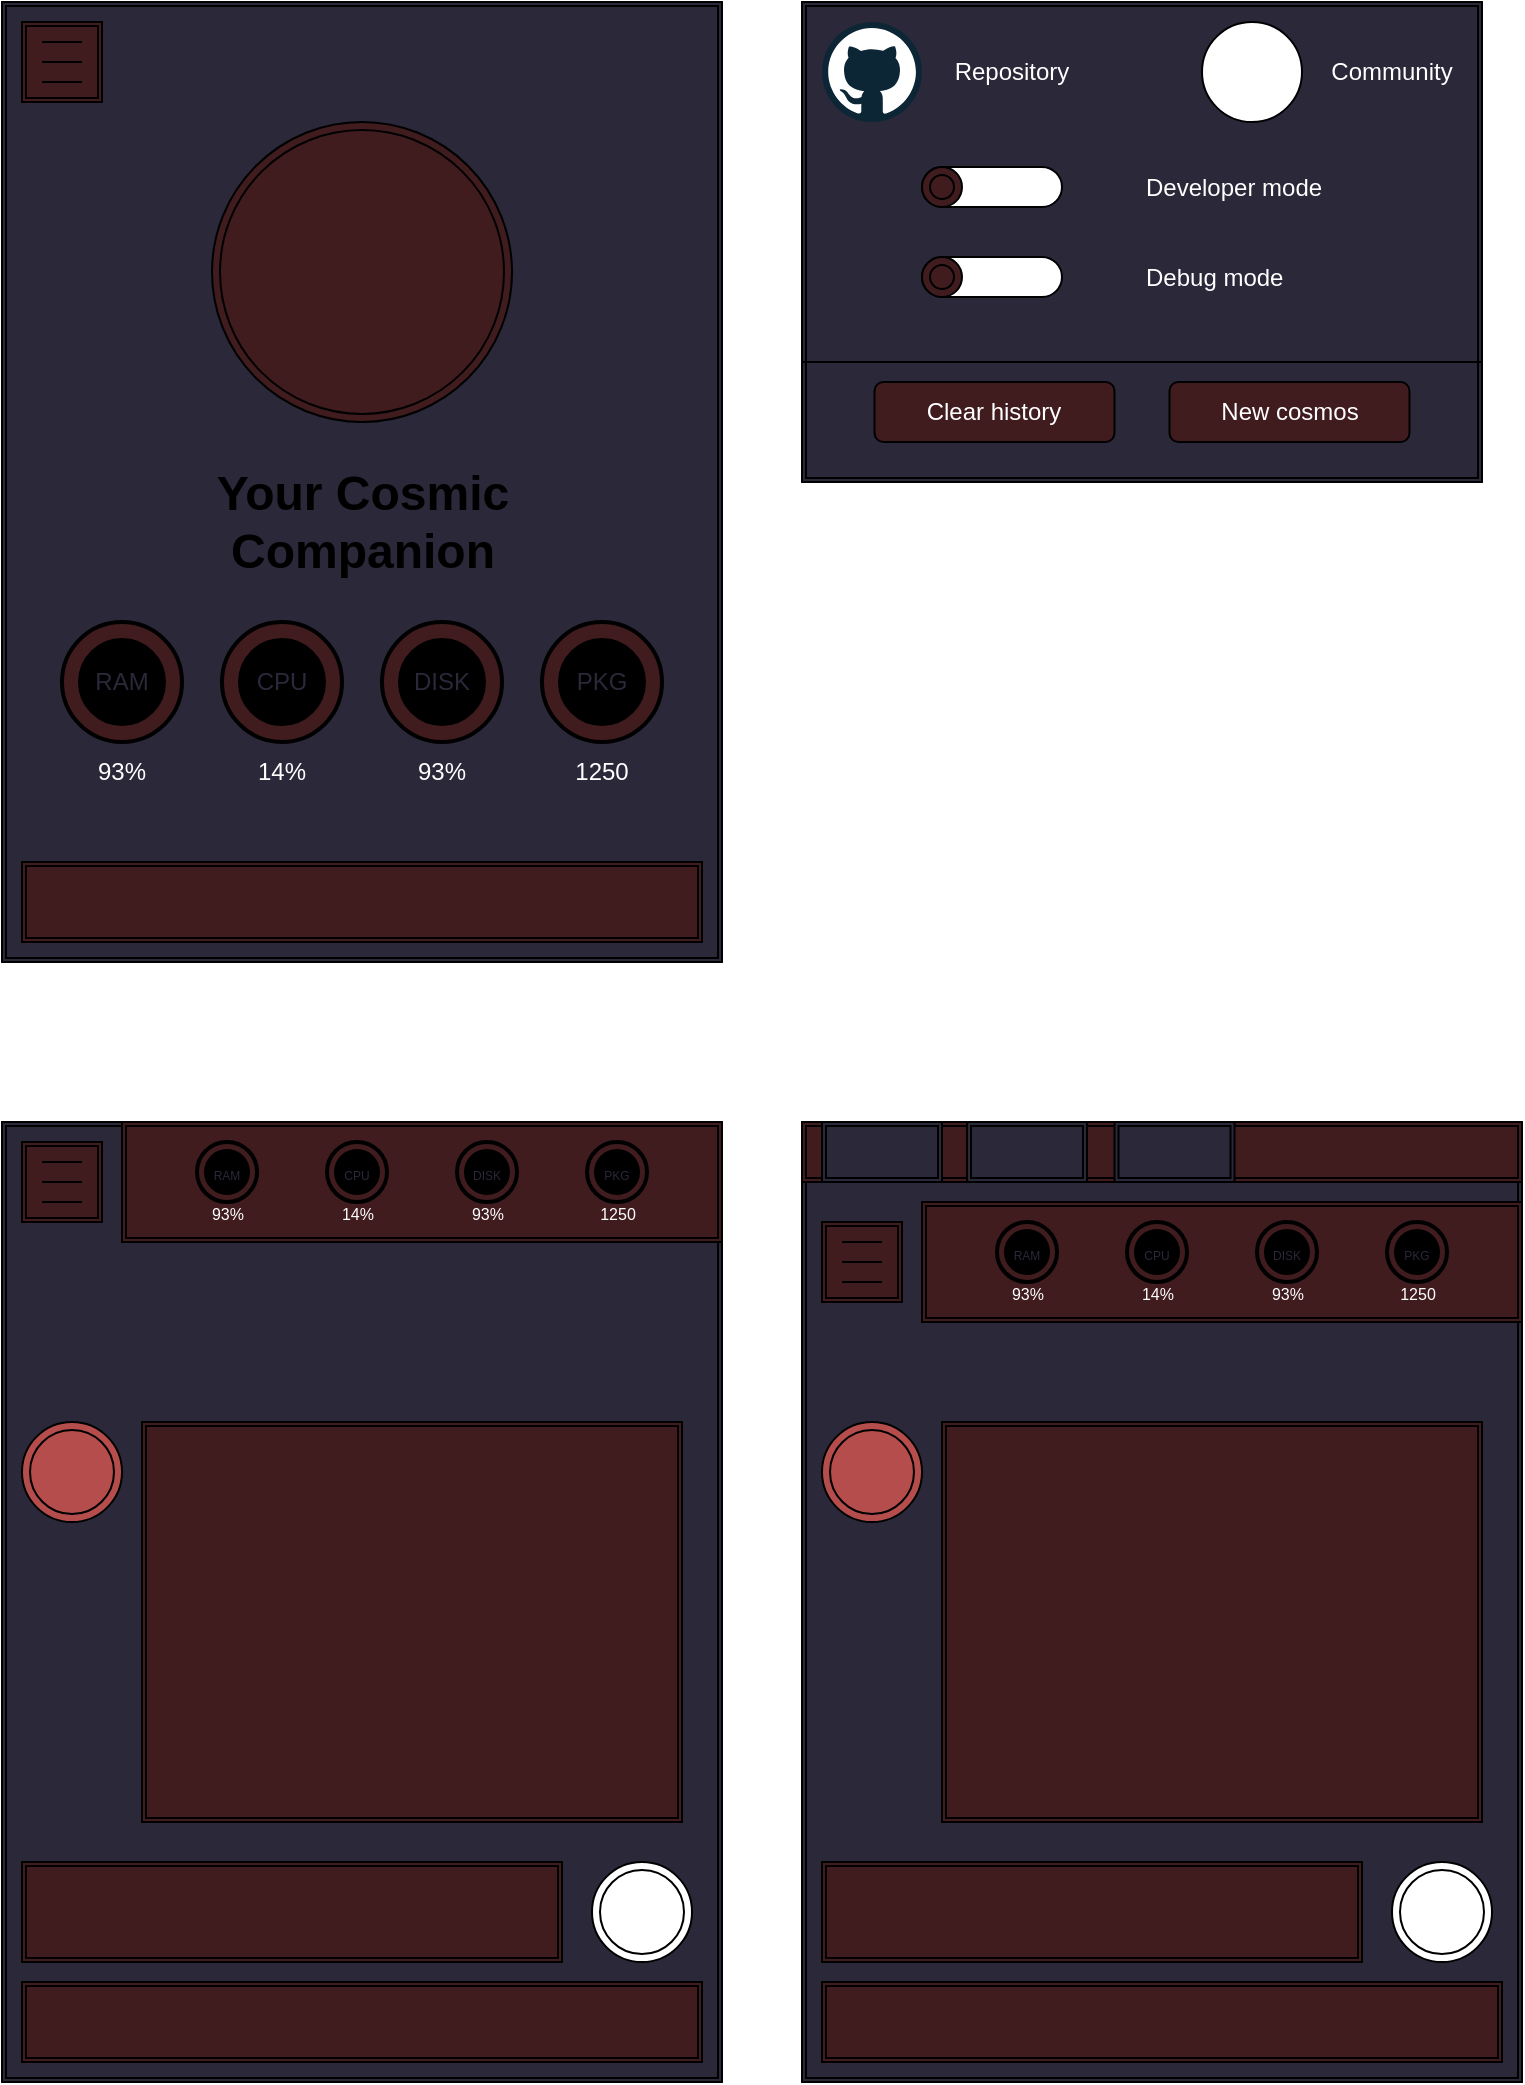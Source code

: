 <mxfile>
    <diagram id="yzIbM_FiSoW3WSIiw5HU" name="Client">
        <mxGraphModel dx="1431" dy="873" grid="1" gridSize="10" guides="1" tooltips="1" connect="1" arrows="1" fold="1" page="1" pageScale="1" pageWidth="827" pageHeight="1169" math="0" shadow="0">
            <root>
                <mxCell id="0"/>
                <mxCell id="1" parent="0"/>
                <mxCell id="2" value="" style="shape=ext;double=1;rounded=0;whiteSpace=wrap;html=1;fillColor=#2A2839;" vertex="1" parent="1">
                    <mxGeometry x="40" y="40" width="360" height="480" as="geometry"/>
                </mxCell>
                <mxCell id="4" value="" style="shape=ext;double=1;rounded=0;whiteSpace=wrap;html=1;fillColor=#411C1F;" vertex="1" parent="1">
                    <mxGeometry x="50" y="50" width="40" height="40" as="geometry"/>
                </mxCell>
                <mxCell id="5" value="" style="endArrow=none;html=1;jumpSize=12;" edge="1" parent="1">
                    <mxGeometry width="50" height="50" relative="1" as="geometry">
                        <mxPoint x="60" y="60" as="sourcePoint"/>
                        <mxPoint x="80" y="60" as="targetPoint"/>
                    </mxGeometry>
                </mxCell>
                <mxCell id="6" value="" style="endArrow=none;html=1;jumpSize=12;" edge="1" parent="1">
                    <mxGeometry width="50" height="50" relative="1" as="geometry">
                        <mxPoint x="60" y="69.94" as="sourcePoint"/>
                        <mxPoint x="80" y="69.94" as="targetPoint"/>
                    </mxGeometry>
                </mxCell>
                <mxCell id="7" value="" style="endArrow=none;html=1;jumpSize=12;" edge="1" parent="1">
                    <mxGeometry width="50" height="50" relative="1" as="geometry">
                        <mxPoint x="60" y="79.94" as="sourcePoint"/>
                        <mxPoint x="80" y="79.94" as="targetPoint"/>
                    </mxGeometry>
                </mxCell>
                <mxCell id="8" value="" style="shape=ext;double=1;rounded=0;whiteSpace=wrap;html=1;fillColor=#411C1F;" vertex="1" parent="1">
                    <mxGeometry x="50" y="470" width="340" height="40" as="geometry"/>
                </mxCell>
                <mxCell id="15" value="" style="verticalLabelPosition=bottom;html=1;verticalAlign=top;strokeWidth=2;shape=mxgraph.lean_mapping.sequenced_pull_ball;fillColor=#411C1F;" vertex="1" parent="1">
                    <mxGeometry x="310" y="350" width="60" height="60" as="geometry"/>
                </mxCell>
                <mxCell id="16" value="" style="verticalLabelPosition=bottom;html=1;verticalAlign=top;strokeWidth=2;shape=mxgraph.lean_mapping.sequenced_pull_ball;fillColor=#411C1F;" vertex="1" parent="1">
                    <mxGeometry x="230" y="350" width="60" height="60" as="geometry"/>
                </mxCell>
                <mxCell id="17" value="" style="verticalLabelPosition=bottom;html=1;verticalAlign=top;strokeWidth=2;shape=mxgraph.lean_mapping.sequenced_pull_ball;fillColor=#411C1F;" vertex="1" parent="1">
                    <mxGeometry x="150" y="350" width="60" height="60" as="geometry"/>
                </mxCell>
                <mxCell id="18" value="" style="verticalLabelPosition=bottom;html=1;verticalAlign=top;strokeWidth=2;shape=mxgraph.lean_mapping.sequenced_pull_ball;fillColor=#411C1F;" vertex="1" parent="1">
                    <mxGeometry x="70" y="350" width="60" height="60" as="geometry"/>
                </mxCell>
                <mxCell id="21" value="" style="ellipse;shape=doubleEllipse;whiteSpace=wrap;html=1;aspect=fixed;fillColor=#411C1F;" vertex="1" parent="1">
                    <mxGeometry x="145" y="100" width="150" height="150" as="geometry"/>
                </mxCell>
                <mxCell id="22" value="Your Cosmic&lt;br&gt;Companion" style="text;strokeColor=none;fillColor=none;html=1;fontSize=24;fontStyle=1;verticalAlign=middle;align=center;fontFamily=Helvetica;fontColor=default;" vertex="1" parent="1">
                    <mxGeometry x="135" y="260" width="170" height="80" as="geometry"/>
                </mxCell>
                <mxCell id="23" value="&lt;font color=&quot;#2a2839&quot;&gt;RAM&lt;/font&gt;" style="text;html=1;strokeColor=none;fillColor=none;align=center;verticalAlign=middle;whiteSpace=wrap;rounded=0;fontFamily=Helvetica;fontSize=12;fontColor=default;" vertex="1" parent="1">
                    <mxGeometry x="70" y="365" width="60" height="30" as="geometry"/>
                </mxCell>
                <mxCell id="24" value="&lt;font color=&quot;#2a2839&quot;&gt;CPU&lt;/font&gt;" style="text;html=1;strokeColor=none;fillColor=none;align=center;verticalAlign=middle;whiteSpace=wrap;rounded=0;fontFamily=Helvetica;fontSize=12;fontColor=default;" vertex="1" parent="1">
                    <mxGeometry x="150" y="365" width="60" height="30" as="geometry"/>
                </mxCell>
                <mxCell id="25" value="&lt;font color=&quot;#2a2839&quot;&gt;PKG&lt;/font&gt;" style="text;html=1;strokeColor=none;fillColor=none;align=center;verticalAlign=middle;whiteSpace=wrap;rounded=0;fontFamily=Helvetica;fontSize=12;fontColor=default;" vertex="1" parent="1">
                    <mxGeometry x="310" y="365" width="60" height="30" as="geometry"/>
                </mxCell>
                <mxCell id="26" value="&lt;font color=&quot;#2a2839&quot;&gt;DISK&lt;/font&gt;" style="text;html=1;strokeColor=none;fillColor=none;align=center;verticalAlign=middle;whiteSpace=wrap;rounded=0;fontFamily=Helvetica;fontSize=12;fontColor=default;" vertex="1" parent="1">
                    <mxGeometry x="230" y="365" width="60" height="30" as="geometry"/>
                </mxCell>
                <mxCell id="27" value="&lt;font color=&quot;#ffffff&quot;&gt;93%&lt;/font&gt;" style="text;html=1;strokeColor=none;fillColor=none;align=center;verticalAlign=middle;whiteSpace=wrap;rounded=0;fontFamily=Helvetica;fontSize=12;fontColor=default;" vertex="1" parent="1">
                    <mxGeometry x="70" y="410" width="60" height="30" as="geometry"/>
                </mxCell>
                <mxCell id="28" value="&lt;font color=&quot;#ffffff&quot;&gt;14%&lt;/font&gt;" style="text;html=1;strokeColor=none;fillColor=none;align=center;verticalAlign=middle;whiteSpace=wrap;rounded=0;fontFamily=Helvetica;fontSize=12;fontColor=default;" vertex="1" parent="1">
                    <mxGeometry x="150" y="410" width="60" height="30" as="geometry"/>
                </mxCell>
                <mxCell id="29" value="&lt;font color=&quot;#ffffff&quot;&gt;93%&lt;/font&gt;" style="text;html=1;strokeColor=none;fillColor=none;align=center;verticalAlign=middle;whiteSpace=wrap;rounded=0;fontFamily=Helvetica;fontSize=12;fontColor=default;" vertex="1" parent="1">
                    <mxGeometry x="230" y="410" width="60" height="30" as="geometry"/>
                </mxCell>
                <mxCell id="30" value="&lt;font color=&quot;#ffffff&quot;&gt;1250&lt;/font&gt;" style="text;html=1;strokeColor=none;fillColor=none;align=center;verticalAlign=middle;whiteSpace=wrap;rounded=0;fontFamily=Helvetica;fontSize=12;fontColor=default;" vertex="1" parent="1">
                    <mxGeometry x="310" y="410" width="60" height="30" as="geometry"/>
                </mxCell>
                <mxCell id="32" value="" style="shape=ext;double=1;rounded=0;whiteSpace=wrap;html=1;fillColor=#2A2839;" vertex="1" parent="1">
                    <mxGeometry x="440" y="40" width="340" height="240" as="geometry"/>
                </mxCell>
                <mxCell id="33" value="" style="dashed=0;outlineConnect=0;html=1;align=center;labelPosition=center;verticalLabelPosition=bottom;verticalAlign=top;shape=mxgraph.weblogos.github;strokeColor=default;fontFamily=Helvetica;fontSize=1;fontColor=#FFFFFF;fillColor=#411C1F;" vertex="1" parent="1">
                    <mxGeometry x="450" y="50" width="50" height="50" as="geometry"/>
                </mxCell>
                <mxCell id="35" value="Repository" style="text;html=1;strokeColor=none;fillColor=none;align=center;verticalAlign=middle;whiteSpace=wrap;rounded=0;fontFamily=Helvetica;fontSize=12;fontColor=#FFFFFF;" vertex="1" parent="1">
                    <mxGeometry x="510" y="60" width="70" height="30" as="geometry"/>
                </mxCell>
                <mxCell id="40" value="" style="rounded=1;whiteSpace=wrap;html=1;strokeColor=default;fontFamily=Helvetica;fontSize=12;fontColor=#FFFFFF;fillColor=#FFFFFF;arcSize=50;" vertex="1" parent="1">
                    <mxGeometry x="500" y="122.5" width="70" height="20" as="geometry"/>
                </mxCell>
                <mxCell id="37" value="" style="ellipse;shape=doubleEllipse;whiteSpace=wrap;html=1;aspect=fixed;fillColor=#411C1F;" vertex="1" parent="1">
                    <mxGeometry x="500" y="122.5" width="20" height="20" as="geometry"/>
                </mxCell>
                <mxCell id="41" value="" style="rounded=1;whiteSpace=wrap;html=1;strokeColor=default;fontFamily=Helvetica;fontSize=12;fontColor=#FFFFFF;fillColor=#FFFFFF;arcSize=50;" vertex="1" parent="1">
                    <mxGeometry x="500" y="167.5" width="70" height="20" as="geometry"/>
                </mxCell>
                <mxCell id="42" value="" style="ellipse;shape=doubleEllipse;whiteSpace=wrap;html=1;aspect=fixed;fillColor=#411C1F;" vertex="1" parent="1">
                    <mxGeometry x="500" y="167.5" width="20" height="20" as="geometry"/>
                </mxCell>
                <mxCell id="43" value="Developer mode" style="text;html=1;strokeColor=none;fillColor=none;align=left;verticalAlign=middle;whiteSpace=wrap;rounded=0;fontFamily=Helvetica;fontSize=12;fontColor=#FFFFFF;" vertex="1" parent="1">
                    <mxGeometry x="610" y="120" width="130" height="25" as="geometry"/>
                </mxCell>
                <mxCell id="44" value="Debug mode" style="text;html=1;strokeColor=none;fillColor=none;align=left;verticalAlign=middle;whiteSpace=wrap;rounded=0;fontFamily=Helvetica;fontSize=12;fontColor=#FFFFFF;" vertex="1" parent="1">
                    <mxGeometry x="610" y="165" width="130" height="25" as="geometry"/>
                </mxCell>
                <mxCell id="45" value="" style="shape=ext;double=1;rounded=0;whiteSpace=wrap;html=1;fillColor=#2A2839;" vertex="1" parent="1">
                    <mxGeometry x="40" y="600" width="360" height="480" as="geometry"/>
                </mxCell>
                <mxCell id="50" value="" style="shape=ext;double=1;rounded=0;whiteSpace=wrap;html=1;fillColor=#411C1F;" vertex="1" parent="1">
                    <mxGeometry x="50" y="1030" width="340" height="40" as="geometry"/>
                </mxCell>
                <mxCell id="65" value="" style="shape=ext;double=1;rounded=0;whiteSpace=wrap;html=1;fillColor=#411C1F;" vertex="1" parent="1">
                    <mxGeometry x="100" y="600" width="300" height="60" as="geometry"/>
                </mxCell>
                <mxCell id="54" value="" style="verticalLabelPosition=bottom;html=1;verticalAlign=top;strokeWidth=2;shape=mxgraph.lean_mapping.sequenced_pull_ball;fillColor=#411C1F;" vertex="1" parent="1">
                    <mxGeometry x="137.5" y="610" width="30" height="30" as="geometry"/>
                </mxCell>
                <mxCell id="57" value="&lt;p style=&quot;line-height: 100%;&quot;&gt;&lt;font style=&quot;font-size: 6px;&quot; color=&quot;#2a2839&quot;&gt;RAM&lt;/font&gt;&lt;/p&gt;" style="text;html=1;strokeColor=none;fillColor=none;align=center;verticalAlign=middle;whiteSpace=wrap;rounded=0;fontFamily=Helvetica;fontSize=12;fontColor=default;" vertex="1" parent="1">
                    <mxGeometry x="140" y="610" width="25" height="30" as="geometry"/>
                </mxCell>
                <mxCell id="61" value="&lt;font style=&quot;font-size: 8px;&quot; color=&quot;#ffffff&quot;&gt;93%&lt;/font&gt;" style="text;html=1;strokeColor=none;fillColor=none;align=center;verticalAlign=middle;whiteSpace=wrap;rounded=0;fontFamily=Helvetica;fontSize=12;fontColor=default;" vertex="1" parent="1">
                    <mxGeometry x="137.5" y="640" width="30" height="10" as="geometry"/>
                </mxCell>
                <mxCell id="66" value="" style="verticalLabelPosition=bottom;html=1;verticalAlign=top;strokeWidth=2;shape=mxgraph.lean_mapping.sequenced_pull_ball;fillColor=#411C1F;" vertex="1" parent="1">
                    <mxGeometry x="202.5" y="610" width="30" height="30" as="geometry"/>
                </mxCell>
                <mxCell id="67" value="&lt;p style=&quot;line-height: 100%;&quot;&gt;&lt;font style=&quot;font-size: 6px;&quot; color=&quot;#2a2839&quot;&gt;CPU&lt;/font&gt;&lt;/p&gt;" style="text;html=1;strokeColor=none;fillColor=none;align=center;verticalAlign=middle;whiteSpace=wrap;rounded=0;fontFamily=Helvetica;fontSize=12;fontColor=default;" vertex="1" parent="1">
                    <mxGeometry x="205" y="610" width="25" height="30" as="geometry"/>
                </mxCell>
                <mxCell id="68" value="&lt;font style=&quot;font-size: 8px;&quot; color=&quot;#ffffff&quot;&gt;14%&lt;/font&gt;" style="text;html=1;strokeColor=none;fillColor=none;align=center;verticalAlign=middle;whiteSpace=wrap;rounded=0;fontFamily=Helvetica;fontSize=12;fontColor=default;" vertex="1" parent="1">
                    <mxGeometry x="202.5" y="640" width="30" height="10" as="geometry"/>
                </mxCell>
                <mxCell id="69" value="" style="verticalLabelPosition=bottom;html=1;verticalAlign=top;strokeWidth=2;shape=mxgraph.lean_mapping.sequenced_pull_ball;fillColor=#411C1F;" vertex="1" parent="1">
                    <mxGeometry x="267.5" y="610" width="30" height="30" as="geometry"/>
                </mxCell>
                <mxCell id="70" value="&lt;p style=&quot;line-height: 100%;&quot;&gt;&lt;font style=&quot;font-size: 6px;&quot; color=&quot;#2a2839&quot;&gt;DISK&lt;/font&gt;&lt;/p&gt;" style="text;html=1;strokeColor=none;fillColor=none;align=center;verticalAlign=middle;whiteSpace=wrap;rounded=0;fontFamily=Helvetica;fontSize=12;fontColor=default;" vertex="1" parent="1">
                    <mxGeometry x="270" y="610" width="25" height="30" as="geometry"/>
                </mxCell>
                <mxCell id="71" value="&lt;font style=&quot;font-size: 8px;&quot; color=&quot;#ffffff&quot;&gt;93%&lt;/font&gt;" style="text;html=1;strokeColor=none;fillColor=none;align=center;verticalAlign=middle;whiteSpace=wrap;rounded=0;fontFamily=Helvetica;fontSize=12;fontColor=default;" vertex="1" parent="1">
                    <mxGeometry x="267.5" y="640" width="30" height="10" as="geometry"/>
                </mxCell>
                <mxCell id="72" value="" style="verticalLabelPosition=bottom;html=1;verticalAlign=top;strokeWidth=2;shape=mxgraph.lean_mapping.sequenced_pull_ball;fillColor=#411C1F;" vertex="1" parent="1">
                    <mxGeometry x="332.5" y="610" width="30" height="30" as="geometry"/>
                </mxCell>
                <mxCell id="73" value="&lt;p style=&quot;line-height: 100%;&quot;&gt;&lt;font style=&quot;font-size: 6px;&quot; color=&quot;#2a2839&quot;&gt;PKG&lt;/font&gt;&lt;/p&gt;" style="text;html=1;strokeColor=none;fillColor=none;align=center;verticalAlign=middle;whiteSpace=wrap;rounded=0;fontFamily=Helvetica;fontSize=12;fontColor=default;" vertex="1" parent="1">
                    <mxGeometry x="335" y="610" width="25" height="30" as="geometry"/>
                </mxCell>
                <mxCell id="74" value="&lt;font style=&quot;font-size: 8px;&quot; color=&quot;#ffffff&quot;&gt;1250&lt;/font&gt;" style="text;html=1;strokeColor=none;fillColor=none;align=center;verticalAlign=middle;whiteSpace=wrap;rounded=0;fontFamily=Helvetica;fontSize=12;fontColor=default;" vertex="1" parent="1">
                    <mxGeometry x="332.5" y="640" width="30" height="10" as="geometry"/>
                </mxCell>
                <mxCell id="82" value="" style="shape=ext;double=1;rounded=0;whiteSpace=wrap;html=1;fillColor=#411C1F;" vertex="1" parent="1">
                    <mxGeometry x="50" y="610" width="40" height="40" as="geometry"/>
                </mxCell>
                <mxCell id="83" value="" style="endArrow=none;html=1;jumpSize=12;" edge="1" parent="1">
                    <mxGeometry width="50" height="50" relative="1" as="geometry">
                        <mxPoint x="60" y="620" as="sourcePoint"/>
                        <mxPoint x="80" y="620" as="targetPoint"/>
                    </mxGeometry>
                </mxCell>
                <mxCell id="84" value="" style="endArrow=none;html=1;jumpSize=12;" edge="1" parent="1">
                    <mxGeometry width="50" height="50" relative="1" as="geometry">
                        <mxPoint x="60" y="629.94" as="sourcePoint"/>
                        <mxPoint x="80" y="629.94" as="targetPoint"/>
                    </mxGeometry>
                </mxCell>
                <mxCell id="85" value="" style="endArrow=none;html=1;jumpSize=12;" edge="1" parent="1">
                    <mxGeometry width="50" height="50" relative="1" as="geometry">
                        <mxPoint x="60" y="639.94" as="sourcePoint"/>
                        <mxPoint x="80" y="639.94" as="targetPoint"/>
                    </mxGeometry>
                </mxCell>
                <mxCell id="87" value="" style="ellipse;shape=doubleEllipse;whiteSpace=wrap;html=1;aspect=fixed;" vertex="1" parent="1">
                    <mxGeometry x="335" y="970" width="50" height="50" as="geometry"/>
                </mxCell>
                <mxCell id="88" value="" style="ellipse;shape=doubleEllipse;whiteSpace=wrap;html=1;aspect=fixed;fillColor=#B44D4B;" vertex="1" parent="1">
                    <mxGeometry x="50" y="750" width="50" height="50" as="geometry"/>
                </mxCell>
                <mxCell id="89" value="" style="shape=ext;double=1;rounded=0;whiteSpace=wrap;html=1;fillColor=#411C1F;" vertex="1" parent="1">
                    <mxGeometry x="110" y="750" width="270" height="200" as="geometry"/>
                </mxCell>
                <mxCell id="90" value="" style="shape=ext;double=1;rounded=0;whiteSpace=wrap;html=1;fillColor=#411C1F;" vertex="1" parent="1">
                    <mxGeometry x="50" y="970" width="270" height="50" as="geometry"/>
                </mxCell>
                <mxCell id="93" value="" style="ellipse;whiteSpace=wrap;html=1;aspect=fixed;strokeColor=default;fontFamily=Helvetica;fontSize=8;fontColor=#FFFFFF;fillColor=#FFFFFF;" vertex="1" parent="1">
                    <mxGeometry x="640" y="50" width="50" height="50" as="geometry"/>
                </mxCell>
                <mxCell id="91" value="" style="shape=image;verticalLabelPosition=bottom;labelBackgroundColor=default;verticalAlign=top;aspect=fixed;imageAspect=0;image=https://i.pinimg.com/originals/ce/5c/ee/ce5cee4b4eab5058e858cbf8b65c39a4.png;" vertex="1" parent="1">
                    <mxGeometry x="630" y="40" width="70" height="70" as="geometry"/>
                </mxCell>
                <mxCell id="94" value="" style="rounded=1;whiteSpace=wrap;html=1;strokeColor=default;fontFamily=Helvetica;fontSize=8;fontColor=#FFFFFF;fillColor=#411C1F;" vertex="1" parent="1">
                    <mxGeometry x="476.25" y="230" width="120" height="30" as="geometry"/>
                </mxCell>
                <mxCell id="95" value="Clear history" style="text;html=1;strokeColor=none;fillColor=none;align=center;verticalAlign=middle;whiteSpace=wrap;rounded=0;fontFamily=Helvetica;fontSize=12;fontColor=#FFFFFF;" vertex="1" parent="1">
                    <mxGeometry x="496.25" y="232.5" width="80" height="25" as="geometry"/>
                </mxCell>
                <mxCell id="96" value="Community" style="text;html=1;strokeColor=none;fillColor=none;align=center;verticalAlign=middle;whiteSpace=wrap;rounded=0;fontFamily=Helvetica;fontSize=12;fontColor=#FFFFFF;" vertex="1" parent="1">
                    <mxGeometry x="700" y="60" width="70" height="30" as="geometry"/>
                </mxCell>
                <mxCell id="97" value="" style="endArrow=none;html=1;fontFamily=Helvetica;fontSize=8;fontColor=#FFFFFF;jumpSize=12;exitX=0;exitY=0.75;exitDx=0;exitDy=0;entryX=1;entryY=0.75;entryDx=0;entryDy=0;" edge="1" parent="1" source="32" target="32">
                    <mxGeometry width="50" height="50" relative="1" as="geometry">
                        <mxPoint x="470" y="250" as="sourcePoint"/>
                        <mxPoint x="520" y="200" as="targetPoint"/>
                    </mxGeometry>
                </mxCell>
                <mxCell id="98" value="" style="shape=ext;double=1;rounded=0;whiteSpace=wrap;html=1;fillColor=#2A2839;" vertex="1" parent="1">
                    <mxGeometry x="440" y="600" width="360" height="480" as="geometry"/>
                </mxCell>
                <mxCell id="99" value="" style="shape=ext;double=1;rounded=0;whiteSpace=wrap;html=1;fillColor=#411C1F;" vertex="1" parent="1">
                    <mxGeometry x="450" y="1030" width="340" height="40" as="geometry"/>
                </mxCell>
                <mxCell id="100" value="" style="shape=ext;double=1;rounded=0;whiteSpace=wrap;html=1;fillColor=#411C1F;" vertex="1" parent="1">
                    <mxGeometry x="500" y="640" width="300" height="60" as="geometry"/>
                </mxCell>
                <mxCell id="101" value="" style="verticalLabelPosition=bottom;html=1;verticalAlign=top;strokeWidth=2;shape=mxgraph.lean_mapping.sequenced_pull_ball;fillColor=#411C1F;" vertex="1" parent="1">
                    <mxGeometry x="537.5" y="650" width="30" height="30" as="geometry"/>
                </mxCell>
                <mxCell id="102" value="&lt;p style=&quot;line-height: 100%;&quot;&gt;&lt;font style=&quot;font-size: 6px;&quot; color=&quot;#2a2839&quot;&gt;RAM&lt;/font&gt;&lt;/p&gt;" style="text;html=1;strokeColor=none;fillColor=none;align=center;verticalAlign=middle;whiteSpace=wrap;rounded=0;fontFamily=Helvetica;fontSize=12;fontColor=default;" vertex="1" parent="1">
                    <mxGeometry x="540" y="650" width="25" height="30" as="geometry"/>
                </mxCell>
                <mxCell id="103" value="&lt;font style=&quot;font-size: 8px;&quot; color=&quot;#ffffff&quot;&gt;93%&lt;/font&gt;" style="text;html=1;strokeColor=none;fillColor=none;align=center;verticalAlign=middle;whiteSpace=wrap;rounded=0;fontFamily=Helvetica;fontSize=12;fontColor=default;" vertex="1" parent="1">
                    <mxGeometry x="537.5" y="680" width="30" height="10" as="geometry"/>
                </mxCell>
                <mxCell id="104" value="" style="verticalLabelPosition=bottom;html=1;verticalAlign=top;strokeWidth=2;shape=mxgraph.lean_mapping.sequenced_pull_ball;fillColor=#411C1F;" vertex="1" parent="1">
                    <mxGeometry x="602.5" y="650" width="30" height="30" as="geometry"/>
                </mxCell>
                <mxCell id="105" value="&lt;p style=&quot;line-height: 100%;&quot;&gt;&lt;font style=&quot;font-size: 6px;&quot; color=&quot;#2a2839&quot;&gt;CPU&lt;/font&gt;&lt;/p&gt;" style="text;html=1;strokeColor=none;fillColor=none;align=center;verticalAlign=middle;whiteSpace=wrap;rounded=0;fontFamily=Helvetica;fontSize=12;fontColor=default;" vertex="1" parent="1">
                    <mxGeometry x="605" y="650" width="25" height="30" as="geometry"/>
                </mxCell>
                <mxCell id="106" value="&lt;font style=&quot;font-size: 8px;&quot; color=&quot;#ffffff&quot;&gt;14%&lt;/font&gt;" style="text;html=1;strokeColor=none;fillColor=none;align=center;verticalAlign=middle;whiteSpace=wrap;rounded=0;fontFamily=Helvetica;fontSize=12;fontColor=default;" vertex="1" parent="1">
                    <mxGeometry x="602.5" y="680" width="30" height="10" as="geometry"/>
                </mxCell>
                <mxCell id="107" value="" style="verticalLabelPosition=bottom;html=1;verticalAlign=top;strokeWidth=2;shape=mxgraph.lean_mapping.sequenced_pull_ball;fillColor=#411C1F;" vertex="1" parent="1">
                    <mxGeometry x="667.5" y="650" width="30" height="30" as="geometry"/>
                </mxCell>
                <mxCell id="108" value="&lt;p style=&quot;line-height: 100%;&quot;&gt;&lt;font style=&quot;font-size: 6px;&quot; color=&quot;#2a2839&quot;&gt;DISK&lt;/font&gt;&lt;/p&gt;" style="text;html=1;strokeColor=none;fillColor=none;align=center;verticalAlign=middle;whiteSpace=wrap;rounded=0;fontFamily=Helvetica;fontSize=12;fontColor=default;" vertex="1" parent="1">
                    <mxGeometry x="670" y="650" width="25" height="30" as="geometry"/>
                </mxCell>
                <mxCell id="109" value="&lt;font style=&quot;font-size: 8px;&quot; color=&quot;#ffffff&quot;&gt;93%&lt;/font&gt;" style="text;html=1;strokeColor=none;fillColor=none;align=center;verticalAlign=middle;whiteSpace=wrap;rounded=0;fontFamily=Helvetica;fontSize=12;fontColor=default;" vertex="1" parent="1">
                    <mxGeometry x="667.5" y="680" width="30" height="10" as="geometry"/>
                </mxCell>
                <mxCell id="110" value="" style="verticalLabelPosition=bottom;html=1;verticalAlign=top;strokeWidth=2;shape=mxgraph.lean_mapping.sequenced_pull_ball;fillColor=#411C1F;" vertex="1" parent="1">
                    <mxGeometry x="732.5" y="650" width="30" height="30" as="geometry"/>
                </mxCell>
                <mxCell id="111" value="&lt;p style=&quot;line-height: 100%;&quot;&gt;&lt;font style=&quot;font-size: 6px;&quot; color=&quot;#2a2839&quot;&gt;PKG&lt;/font&gt;&lt;/p&gt;" style="text;html=1;strokeColor=none;fillColor=none;align=center;verticalAlign=middle;whiteSpace=wrap;rounded=0;fontFamily=Helvetica;fontSize=12;fontColor=default;" vertex="1" parent="1">
                    <mxGeometry x="735" y="650" width="25" height="30" as="geometry"/>
                </mxCell>
                <mxCell id="112" value="&lt;font style=&quot;font-size: 8px;&quot; color=&quot;#ffffff&quot;&gt;1250&lt;/font&gt;" style="text;html=1;strokeColor=none;fillColor=none;align=center;verticalAlign=middle;whiteSpace=wrap;rounded=0;fontFamily=Helvetica;fontSize=12;fontColor=default;" vertex="1" parent="1">
                    <mxGeometry x="732.5" y="680" width="30" height="10" as="geometry"/>
                </mxCell>
                <mxCell id="113" value="" style="shape=ext;double=1;rounded=0;whiteSpace=wrap;html=1;fillColor=#411C1F;" vertex="1" parent="1">
                    <mxGeometry x="450" y="650" width="40" height="40" as="geometry"/>
                </mxCell>
                <mxCell id="114" value="" style="endArrow=none;html=1;jumpSize=12;" edge="1" parent="1">
                    <mxGeometry width="50" height="50" relative="1" as="geometry">
                        <mxPoint x="460" y="660" as="sourcePoint"/>
                        <mxPoint x="480" y="660" as="targetPoint"/>
                    </mxGeometry>
                </mxCell>
                <mxCell id="115" value="" style="endArrow=none;html=1;jumpSize=12;" edge="1" parent="1">
                    <mxGeometry width="50" height="50" relative="1" as="geometry">
                        <mxPoint x="460" y="669.94" as="sourcePoint"/>
                        <mxPoint x="480" y="669.94" as="targetPoint"/>
                    </mxGeometry>
                </mxCell>
                <mxCell id="116" value="" style="endArrow=none;html=1;jumpSize=12;" edge="1" parent="1">
                    <mxGeometry width="50" height="50" relative="1" as="geometry">
                        <mxPoint x="460" y="679.94" as="sourcePoint"/>
                        <mxPoint x="480" y="679.94" as="targetPoint"/>
                    </mxGeometry>
                </mxCell>
                <mxCell id="117" value="" style="ellipse;shape=doubleEllipse;whiteSpace=wrap;html=1;aspect=fixed;" vertex="1" parent="1">
                    <mxGeometry x="735" y="970" width="50" height="50" as="geometry"/>
                </mxCell>
                <mxCell id="118" value="" style="ellipse;shape=doubleEllipse;whiteSpace=wrap;html=1;aspect=fixed;fillColor=#B44D4B;" vertex="1" parent="1">
                    <mxGeometry x="450" y="750" width="50" height="50" as="geometry"/>
                </mxCell>
                <mxCell id="119" value="" style="shape=ext;double=1;rounded=0;whiteSpace=wrap;html=1;fillColor=#411C1F;" vertex="1" parent="1">
                    <mxGeometry x="510" y="750" width="270" height="200" as="geometry"/>
                </mxCell>
                <mxCell id="120" value="" style="shape=ext;double=1;rounded=0;whiteSpace=wrap;html=1;fillColor=#411C1F;" vertex="1" parent="1">
                    <mxGeometry x="450" y="970" width="270" height="50" as="geometry"/>
                </mxCell>
                <mxCell id="121" value="" style="rounded=1;whiteSpace=wrap;html=1;strokeColor=default;fontFamily=Helvetica;fontSize=8;fontColor=#FFFFFF;fillColor=#411C1F;" vertex="1" parent="1">
                    <mxGeometry x="623.75" y="230" width="120" height="30" as="geometry"/>
                </mxCell>
                <mxCell id="122" value="New cosmos" style="text;html=1;strokeColor=none;fillColor=none;align=center;verticalAlign=middle;whiteSpace=wrap;rounded=0;fontFamily=Helvetica;fontSize=12;fontColor=#FFFFFF;" vertex="1" parent="1">
                    <mxGeometry x="643.75" y="232.5" width="80" height="25" as="geometry"/>
                </mxCell>
                <mxCell id="123" value="" style="shape=ext;double=1;rounded=0;whiteSpace=wrap;html=1;fillColor=#411C1F;" vertex="1" parent="1">
                    <mxGeometry x="440" y="600" width="360" height="30" as="geometry"/>
                </mxCell>
                <mxCell id="124" value="" style="shape=ext;double=1;rounded=0;whiteSpace=wrap;html=1;fillColor=#2A2839;fontColor=#2A2839;" vertex="1" parent="1">
                    <mxGeometry x="450" y="600" width="60" height="30" as="geometry"/>
                </mxCell>
                <mxCell id="125" value="" style="shape=ext;double=1;rounded=0;whiteSpace=wrap;html=1;fillColor=#2A2839;fontColor=#2A2839;" vertex="1" parent="1">
                    <mxGeometry x="522.5" y="600" width="60" height="30" as="geometry"/>
                </mxCell>
                <mxCell id="126" value="" style="shape=ext;double=1;rounded=0;whiteSpace=wrap;html=1;fillColor=#2A2839;fontColor=#2A2839;" vertex="1" parent="1">
                    <mxGeometry x="596.25" y="600" width="60" height="30" as="geometry"/>
                </mxCell>
            </root>
        </mxGraphModel>
    </diagram>
    <diagram id="i5BIdkUPGCOapkhVrGV3" name="Modules">
        <mxGraphModel dx="1002" dy="611" grid="1" gridSize="10" guides="1" tooltips="1" connect="1" arrows="1" fold="1" page="1" pageScale="1" pageWidth="827" pageHeight="1169" math="0" shadow="0">
            <root>
                <mxCell id="0"/>
                <mxCell id="1" parent="0"/>
                <mxCell id="c7le9q-AowsoAVVoEqcR-1" value="" style="shape=ext;double=1;rounded=0;whiteSpace=wrap;html=1;fillColor=#2A2839;" vertex="1" parent="1">
                    <mxGeometry x="435" y="40" width="360" height="480" as="geometry"/>
                </mxCell>
                <mxCell id="c7le9q-AowsoAVVoEqcR-2" value="" style="shape=ext;double=1;rounded=0;whiteSpace=wrap;html=1;fillColor=#411C1F;" vertex="1" parent="1">
                    <mxGeometry x="445" y="50" width="40" height="40" as="geometry"/>
                </mxCell>
                <mxCell id="c7le9q-AowsoAVVoEqcR-3" value="" style="endArrow=none;html=1;jumpSize=12;" edge="1" parent="1">
                    <mxGeometry width="50" height="50" relative="1" as="geometry">
                        <mxPoint x="455.0" y="60.0" as="sourcePoint"/>
                        <mxPoint x="475.0" y="60.0" as="targetPoint"/>
                    </mxGeometry>
                </mxCell>
                <mxCell id="c7le9q-AowsoAVVoEqcR-4" value="" style="endArrow=none;html=1;jumpSize=12;" edge="1" parent="1">
                    <mxGeometry width="50" height="50" relative="1" as="geometry">
                        <mxPoint x="455.0" y="69.94" as="sourcePoint"/>
                        <mxPoint x="475.0" y="69.94" as="targetPoint"/>
                    </mxGeometry>
                </mxCell>
                <mxCell id="c7le9q-AowsoAVVoEqcR-5" value="" style="endArrow=none;html=1;jumpSize=12;" edge="1" parent="1">
                    <mxGeometry width="50" height="50" relative="1" as="geometry">
                        <mxPoint x="455.0" y="79.94" as="sourcePoint"/>
                        <mxPoint x="475.0" y="79.94" as="targetPoint"/>
                    </mxGeometry>
                </mxCell>
                <mxCell id="c7le9q-AowsoAVVoEqcR-6" value="" style="shape=ext;double=1;rounded=0;whiteSpace=wrap;html=1;fillColor=#411C1F;" vertex="1" parent="1">
                    <mxGeometry x="445" y="470" width="340" height="40" as="geometry"/>
                </mxCell>
                <mxCell id="c7le9q-AowsoAVVoEqcR-7" value="" style="verticalLabelPosition=bottom;html=1;verticalAlign=top;strokeWidth=2;shape=mxgraph.lean_mapping.sequenced_pull_ball;fillColor=#411C1F;" vertex="1" parent="1">
                    <mxGeometry x="705" y="350" width="60" height="60" as="geometry"/>
                </mxCell>
                <mxCell id="c7le9q-AowsoAVVoEqcR-8" value="" style="verticalLabelPosition=bottom;html=1;verticalAlign=top;strokeWidth=2;shape=mxgraph.lean_mapping.sequenced_pull_ball;fillColor=#411C1F;" vertex="1" parent="1">
                    <mxGeometry x="625" y="350" width="60" height="60" as="geometry"/>
                </mxCell>
                <mxCell id="c7le9q-AowsoAVVoEqcR-9" value="" style="verticalLabelPosition=bottom;html=1;verticalAlign=top;strokeWidth=2;shape=mxgraph.lean_mapping.sequenced_pull_ball;fillColor=#411C1F;" vertex="1" parent="1">
                    <mxGeometry x="545" y="350" width="60" height="60" as="geometry"/>
                </mxCell>
                <mxCell id="c7le9q-AowsoAVVoEqcR-10" value="" style="verticalLabelPosition=bottom;html=1;verticalAlign=top;strokeWidth=2;shape=mxgraph.lean_mapping.sequenced_pull_ball;fillColor=#411C1F;" vertex="1" parent="1">
                    <mxGeometry x="465" y="350" width="60" height="60" as="geometry"/>
                </mxCell>
                <mxCell id="c7le9q-AowsoAVVoEqcR-11" value="" style="ellipse;shape=doubleEllipse;whiteSpace=wrap;html=1;aspect=fixed;fillColor=#411C1F;" vertex="1" parent="1">
                    <mxGeometry x="540" y="100" width="150" height="150" as="geometry"/>
                </mxCell>
                <mxCell id="c7le9q-AowsoAVVoEqcR-12" value="Your Cosmic&lt;br&gt;Companion" style="text;strokeColor=none;fillColor=none;html=1;fontSize=24;fontStyle=1;verticalAlign=middle;align=center;fontFamily=Helvetica;fontColor=default;" vertex="1" parent="1">
                    <mxGeometry x="530" y="260" width="170" height="80" as="geometry"/>
                </mxCell>
                <mxCell id="c7le9q-AowsoAVVoEqcR-13" value="&lt;font color=&quot;#2a2839&quot;&gt;RAM&lt;/font&gt;" style="text;html=1;strokeColor=none;fillColor=none;align=center;verticalAlign=middle;whiteSpace=wrap;rounded=0;fontFamily=Helvetica;fontSize=12;fontColor=default;" vertex="1" parent="1">
                    <mxGeometry x="465" y="365" width="60" height="30" as="geometry"/>
                </mxCell>
                <mxCell id="c7le9q-AowsoAVVoEqcR-14" value="&lt;font color=&quot;#2a2839&quot;&gt;CPU&lt;/font&gt;" style="text;html=1;strokeColor=none;fillColor=none;align=center;verticalAlign=middle;whiteSpace=wrap;rounded=0;fontFamily=Helvetica;fontSize=12;fontColor=default;" vertex="1" parent="1">
                    <mxGeometry x="545" y="365" width="60" height="30" as="geometry"/>
                </mxCell>
                <mxCell id="c7le9q-AowsoAVVoEqcR-15" value="&lt;font color=&quot;#2a2839&quot;&gt;PKG&lt;/font&gt;" style="text;html=1;strokeColor=none;fillColor=none;align=center;verticalAlign=middle;whiteSpace=wrap;rounded=0;fontFamily=Helvetica;fontSize=12;fontColor=default;" vertex="1" parent="1">
                    <mxGeometry x="705" y="365" width="60" height="30" as="geometry"/>
                </mxCell>
                <mxCell id="c7le9q-AowsoAVVoEqcR-16" value="&lt;font color=&quot;#2a2839&quot;&gt;DISK&lt;/font&gt;" style="text;html=1;strokeColor=none;fillColor=none;align=center;verticalAlign=middle;whiteSpace=wrap;rounded=0;fontFamily=Helvetica;fontSize=12;fontColor=default;" vertex="1" parent="1">
                    <mxGeometry x="625" y="365" width="60" height="30" as="geometry"/>
                </mxCell>
                <mxCell id="c7le9q-AowsoAVVoEqcR-17" value="&lt;font color=&quot;#ffffff&quot;&gt;93%&lt;/font&gt;" style="text;html=1;strokeColor=none;fillColor=none;align=center;verticalAlign=middle;whiteSpace=wrap;rounded=0;fontFamily=Helvetica;fontSize=12;fontColor=default;" vertex="1" parent="1">
                    <mxGeometry x="465" y="410" width="60" height="30" as="geometry"/>
                </mxCell>
                <mxCell id="c7le9q-AowsoAVVoEqcR-18" value="&lt;font color=&quot;#ffffff&quot;&gt;14%&lt;/font&gt;" style="text;html=1;strokeColor=none;fillColor=none;align=center;verticalAlign=middle;whiteSpace=wrap;rounded=0;fontFamily=Helvetica;fontSize=12;fontColor=default;" vertex="1" parent="1">
                    <mxGeometry x="545" y="410" width="60" height="30" as="geometry"/>
                </mxCell>
                <mxCell id="c7le9q-AowsoAVVoEqcR-19" value="&lt;font color=&quot;#ffffff&quot;&gt;93%&lt;/font&gt;" style="text;html=1;strokeColor=none;fillColor=none;align=center;verticalAlign=middle;whiteSpace=wrap;rounded=0;fontFamily=Helvetica;fontSize=12;fontColor=default;" vertex="1" parent="1">
                    <mxGeometry x="625" y="410" width="60" height="30" as="geometry"/>
                </mxCell>
                <mxCell id="c7le9q-AowsoAVVoEqcR-20" value="&lt;font color=&quot;#ffffff&quot;&gt;1250&lt;/font&gt;" style="text;html=1;strokeColor=none;fillColor=none;align=center;verticalAlign=middle;whiteSpace=wrap;rounded=0;fontFamily=Helvetica;fontSize=12;fontColor=default;" vertex="1" parent="1">
                    <mxGeometry x="705" y="410" width="60" height="30" as="geometry"/>
                </mxCell>
                <mxCell id="c7le9q-AowsoAVVoEqcR-21" value="" style="rounded=0;whiteSpace=wrap;html=1;strokeColor=#FF0000;fontFamily=Helvetica;fontSize=8;fontColor=#2A2839;fillColor=none;strokeWidth=8;" vertex="1" parent="1">
                    <mxGeometry x="420" y="330" width="395" height="120" as="geometry"/>
                </mxCell>
                <mxCell id="c7le9q-AowsoAVVoEqcR-22" value="" style="rounded=0;whiteSpace=wrap;html=1;strokeColor=#FF0000;fontFamily=Helvetica;fontSize=8;fontColor=#2A2839;fillColor=none;strokeWidth=8;" vertex="1" parent="1">
                    <mxGeometry x="420" y="460" width="395" height="70" as="geometry"/>
                </mxCell>
                <mxCell id="c7le9q-AowsoAVVoEqcR-23" value="" style="rounded=0;whiteSpace=wrap;html=1;strokeColor=#FF0000;fontFamily=Helvetica;fontSize=8;fontColor=#2A2839;fillColor=none;strokeWidth=8;" vertex="1" parent="1">
                    <mxGeometry x="414" y="30" width="91" height="80" as="geometry"/>
                </mxCell>
                <mxCell id="c7le9q-AowsoAVVoEqcR-24" value="" style="shape=flexArrow;endArrow=classic;html=1;fontFamily=Helvetica;fontSize=8;fontColor=#2A2839;jumpSize=12;exitX=0;exitY=0.5;exitDx=0;exitDy=0;fillColor=#FF0000;strokeColor=#6F0000;" edge="1" parent="1" source="c7le9q-AowsoAVVoEqcR-21">
                    <mxGeometry width="50" height="50" relative="1" as="geometry">
                        <mxPoint x="240" y="390" as="sourcePoint"/>
                        <mxPoint x="280" y="390" as="targetPoint"/>
                    </mxGeometry>
                </mxCell>
                <mxCell id="c7le9q-AowsoAVVoEqcR-25" value="" style="shape=flexArrow;endArrow=classic;html=1;fontFamily=Helvetica;fontSize=8;fontColor=#2A2839;jumpSize=12;exitX=0;exitY=0.5;exitDx=0;exitDy=0;fillColor=#FF0000;strokeColor=#6F0000;" edge="1" parent="1" source="c7le9q-AowsoAVVoEqcR-22">
                    <mxGeometry width="50" height="50" relative="1" as="geometry">
                        <mxPoint x="410" y="494.5" as="sourcePoint"/>
                        <mxPoint x="280" y="495" as="targetPoint"/>
                    </mxGeometry>
                </mxCell>
                <mxCell id="c7le9q-AowsoAVVoEqcR-26" value="" style="shape=flexArrow;endArrow=classic;html=1;fontFamily=Helvetica;fontSize=8;fontColor=#2A2839;jumpSize=12;exitX=0;exitY=0.5;exitDx=0;exitDy=0;fillColor=#FF0000;strokeColor=#6F0000;" edge="1" parent="1" source="c7le9q-AowsoAVVoEqcR-23">
                    <mxGeometry width="50" height="50" relative="1" as="geometry">
                        <mxPoint x="410" y="80" as="sourcePoint"/>
                        <mxPoint x="280" y="70" as="targetPoint"/>
                    </mxGeometry>
                </mxCell>
                <mxCell id="c7le9q-AowsoAVVoEqcR-28" value="&lt;b style=&quot;color: rgb(255, 255, 255); font-size: 16px;&quot;&gt;shell&lt;/b&gt;" style="rounded=1;whiteSpace=wrap;html=1;strokeColor=default;fontFamily=Helvetica;fontSize=8;fontColor=#2A2839;fillColor=#2A2839;arcSize=0;" vertex="1" parent="1">
                    <mxGeometry x="120" y="350" width="160" height="80" as="geometry"/>
                </mxCell>
                <mxCell id="c7le9q-AowsoAVVoEqcR-29" value="&lt;font color=&quot;#ffffff&quot;&gt;&lt;span style=&quot;font-size: 16px;&quot;&gt;&lt;b&gt;API&lt;/b&gt;&lt;/span&gt;&lt;/font&gt;" style="rounded=1;whiteSpace=wrap;html=1;strokeColor=default;fontFamily=Helvetica;fontSize=8;fontColor=#2A2839;fillColor=#2A2839;arcSize=0;" vertex="1" parent="1">
                    <mxGeometry x="120" y="450" width="160" height="80" as="geometry"/>
                </mxCell>
                <mxCell id="c7le9q-AowsoAVVoEqcR-30" value="&lt;font style=&quot;&quot; color=&quot;#ffffff&quot;&gt;&lt;b style=&quot;font-size: 16px;&quot;&gt;conf.json&lt;/b&gt;&lt;br&gt;&lt;i style=&quot;&quot;&gt;&lt;font style=&quot;font-size: 12px;&quot;&gt;&amp;lt;&amp;lt;config file&amp;gt;&amp;gt;&lt;/font&gt;&lt;/i&gt;&lt;br&gt;&lt;/font&gt;" style="rounded=1;whiteSpace=wrap;html=1;strokeColor=default;fontFamily=Helvetica;fontSize=8;fontColor=#2A2839;fillColor=#2A2839;arcSize=0;" vertex="1" parent="1">
                    <mxGeometry x="120" y="30" width="160" height="80" as="geometry"/>
                </mxCell>
            </root>
        </mxGraphModel>
    </diagram>
</mxfile>